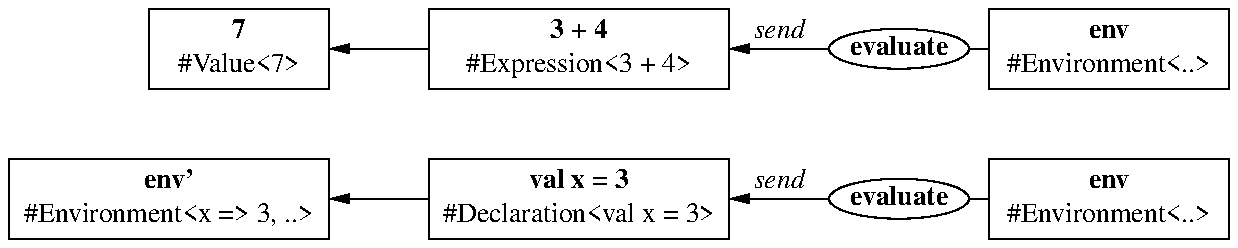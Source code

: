 .PS
Expr:   box "\fB3 + 4\fP" "#Expression<3 + 4>" ht 0.4 wid 1.5
        left
        move to last box.w
        arrow
        box "\fB7\fP" "#Value<7>" ht 0.4 wid 0.9

        move to Expr.e
        right
        arrow "\fIsend\fP" "" <-
        ellipse "\fBevaluate\fP" ht 0.2 wid 0.7
        line 0.1
        box "\fBenv\fP" "#Environment<..>" ht 0.4 wid 1.2


Decl:   box "\fBval x = 3\fP" "#Declaration<val x = 3>" \
            ht 0.4 wid 1.5 at Expr.c - (0, 0.75)
        left
        move to last box.w
        arrow
        box "\fBenv'\fP" "#Environment<x => 3, ..>" ht 0.4 wid 1.6

        move to Decl.e
        right
        arrow "\fIsend\fP" "" <-
        ellipse "\fBevaluate\fP" ht 0.2 wid 0.7
        line 0.1
        box "\fBenv\fP" "#Environment<..>" ht 0.4 wid 1.2
.PE
